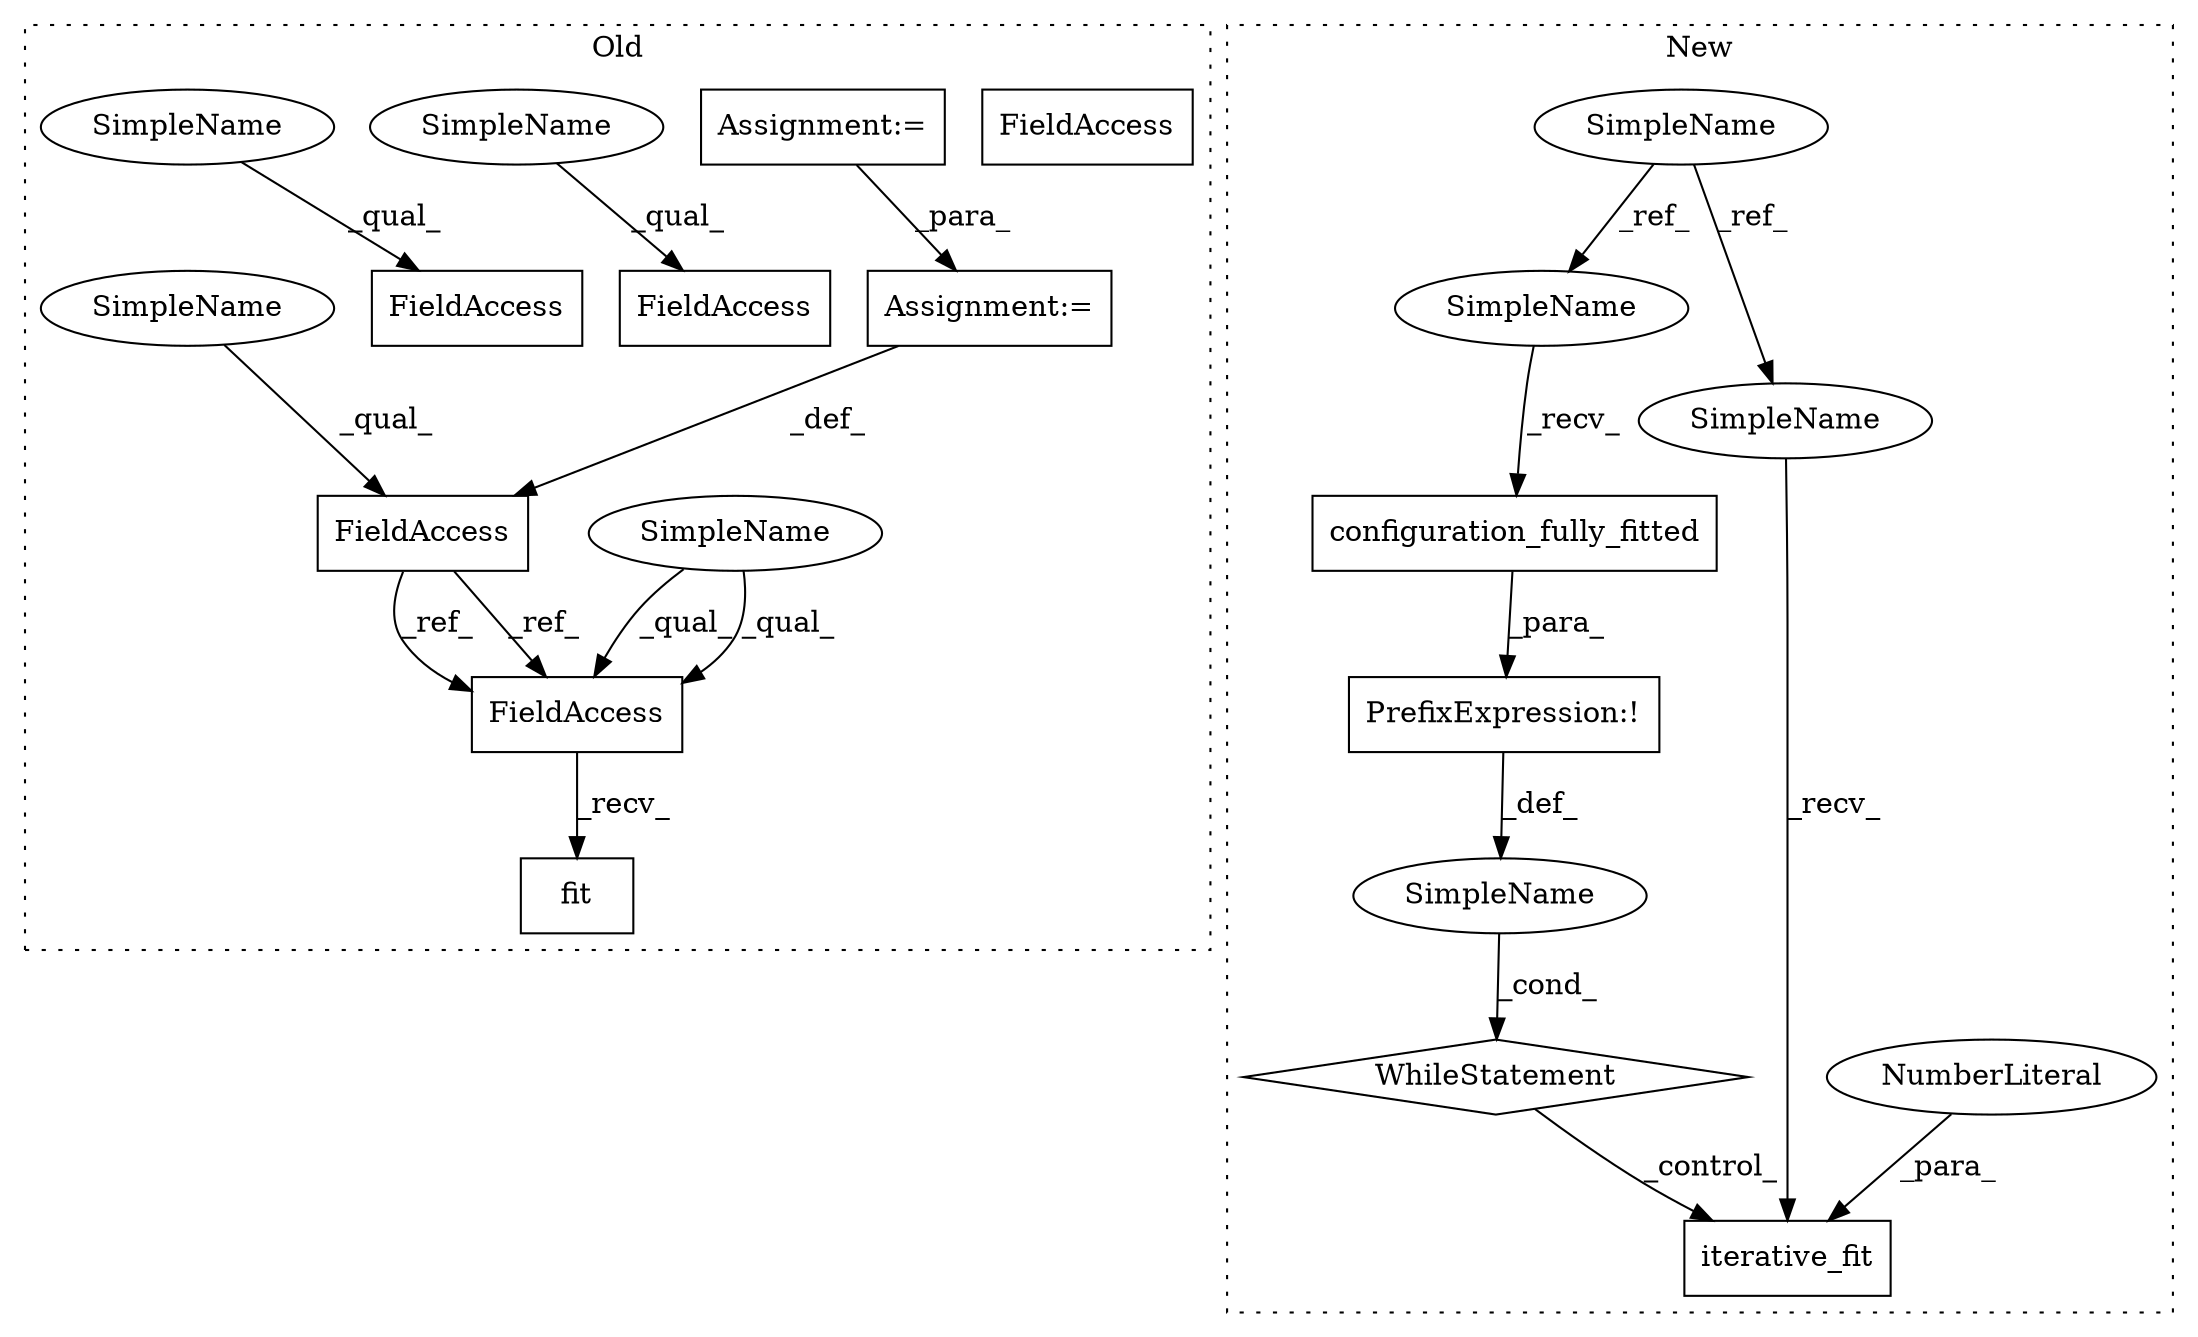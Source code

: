 digraph G {
subgraph cluster0 {
1 [label="fit" a="32" s="1953,1960" l="4,1" shape="box"];
5 [label="FieldAccess" a="22" s="1728" l="14" shape="box"];
8 [label="FieldAccess" a="22" s="1938" l="14" shape="box"];
11 [label="Assignment:=" a="7" s="1742" l="1" shape="box"];
12 [label="FieldAccess" a="22" s="1767" l="12" shape="box"];
13 [label="FieldAccess" a="22" s="1405" l="10" shape="box"];
14 [label="Assignment:=" a="7" s="1632" l="1" shape="box"];
17 [label="SimpleName" a="42" s="1938" l="4" shape="ellipse"];
18 [label="SimpleName" a="42" s="1405" l="4" shape="ellipse"];
19 [label="SimpleName" a="42" s="1767" l="4" shape="ellipse"];
20 [label="SimpleName" a="42" s="1728" l="4" shape="ellipse"];
21 [label="FieldAccess" a="22" s="1938" l="14" shape="box"];
label = "Old";
style="dotted";
}
subgraph cluster1 {
2 [label="iterative_fit" a="32" s="1444,1463" l="14,1" shape="box"];
3 [label="PrefixExpression:!" a="38" s="1395" l="1" shape="box"];
4 [label="NumberLiteral" a="34" s="1462" l="1" shape="ellipse"];
6 [label="SimpleName" a="42" s="1361" l="4" shape="ellipse"];
7 [label="configuration_fully_fitted" a="32" s="1401" l="28" shape="box"];
9 [label="SimpleName" a="42" s="" l="" shape="ellipse"];
10 [label="WhileStatement" a="61" s="1388,1429" l="7,2" shape="diamond"];
15 [label="SimpleName" a="42" s="1396" l="4" shape="ellipse"];
16 [label="SimpleName" a="42" s="1439" l="4" shape="ellipse"];
label = "New";
style="dotted";
}
3 -> 9 [label="_def_"];
4 -> 2 [label="_para_"];
5 -> 21 [label="_ref_"];
5 -> 21 [label="_ref_"];
6 -> 16 [label="_ref_"];
6 -> 15 [label="_ref_"];
7 -> 3 [label="_para_"];
9 -> 10 [label="_cond_"];
10 -> 2 [label="_control_"];
11 -> 5 [label="_def_"];
14 -> 11 [label="_para_"];
15 -> 7 [label="_recv_"];
16 -> 2 [label="_recv_"];
17 -> 21 [label="_qual_"];
17 -> 21 [label="_qual_"];
18 -> 13 [label="_qual_"];
19 -> 12 [label="_qual_"];
20 -> 5 [label="_qual_"];
21 -> 1 [label="_recv_"];
}